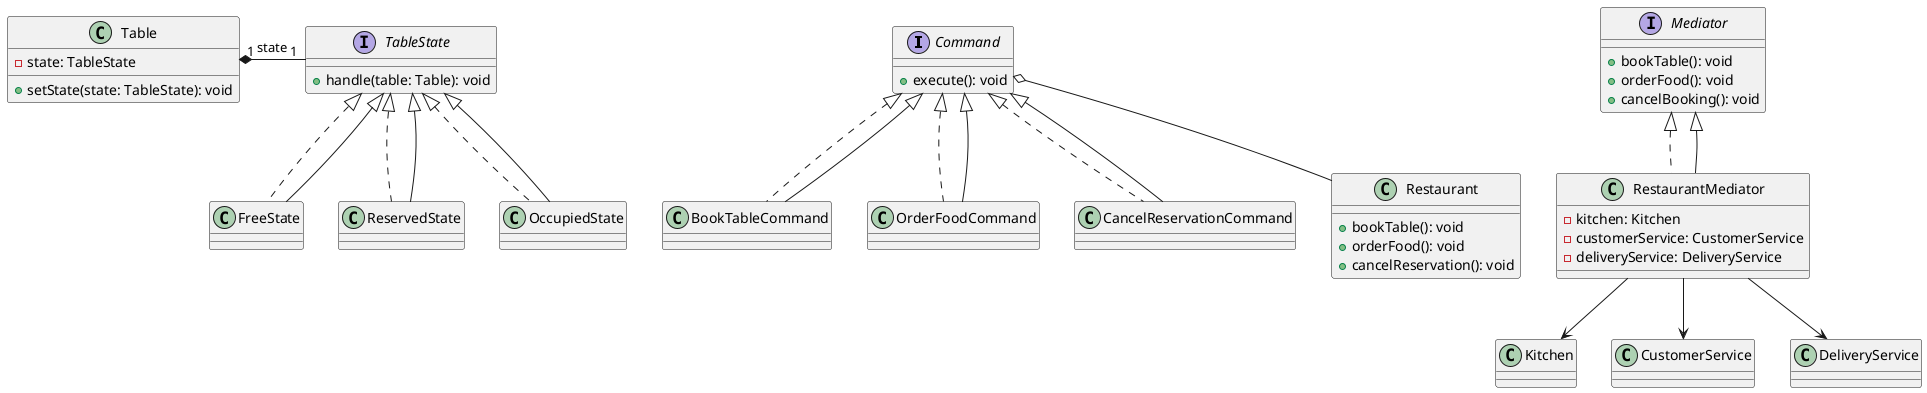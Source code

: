 @startuml
' Command Pattern
interface Command {
    +execute(): void
}
class BookTableCommand implements Command
class OrderFoodCommand implements Command
class CancelReservationCommand implements Command
class Restaurant {
    +bookTable(): void
    +orderFood(): void
    +cancelReservation(): void
}

Command <|-- BookTableCommand
Command <|-- OrderFoodCommand
Command <|-- CancelReservationCommand
Command o-- Restaurant

' Mediator Pattern
interface Mediator {
    +bookTable(): void
    +orderFood(): void
    +cancelBooking(): void
}
class RestaurantMediator implements Mediator {
    -kitchen: Kitchen
    -customerService: CustomerService
    -deliveryService: DeliveryService
}
class Kitchen
class CustomerService
class DeliveryService

Mediator <|-- RestaurantMediator
RestaurantMediator --> Kitchen
RestaurantMediator --> CustomerService
RestaurantMediator --> DeliveryService

' State Pattern
interface TableState {
    +handle(table: Table): void
}
class FreeState implements TableState
class ReservedState implements TableState
class OccupiedState implements TableState
class Table {
    -state: TableState
    +setState(state: TableState): void
}

TableState <|-- FreeState
TableState <|-- ReservedState
TableState <|-- OccupiedState
Table "1" *- "1" TableState : state

@enduml
